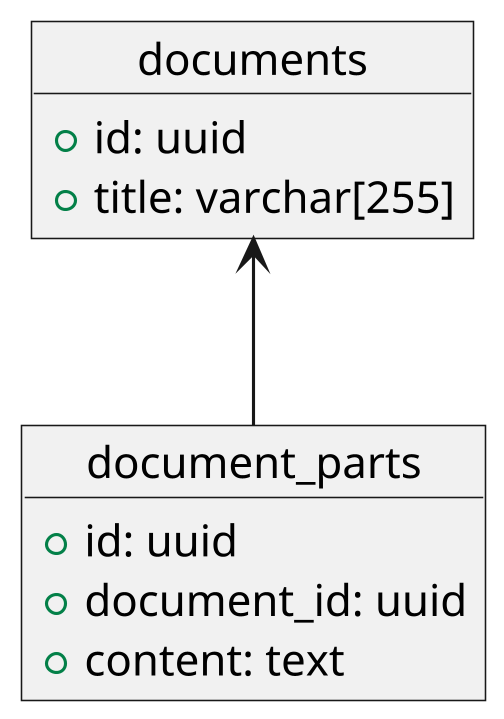 @startuml db-schema

skinparam dpi 300

object documents {
  + id: uuid
  + title: varchar[255]
}

object document_parts {
  + id: uuid
  + document_id: uuid
  + content: text
}

documents <-- document_parts

@enduml
